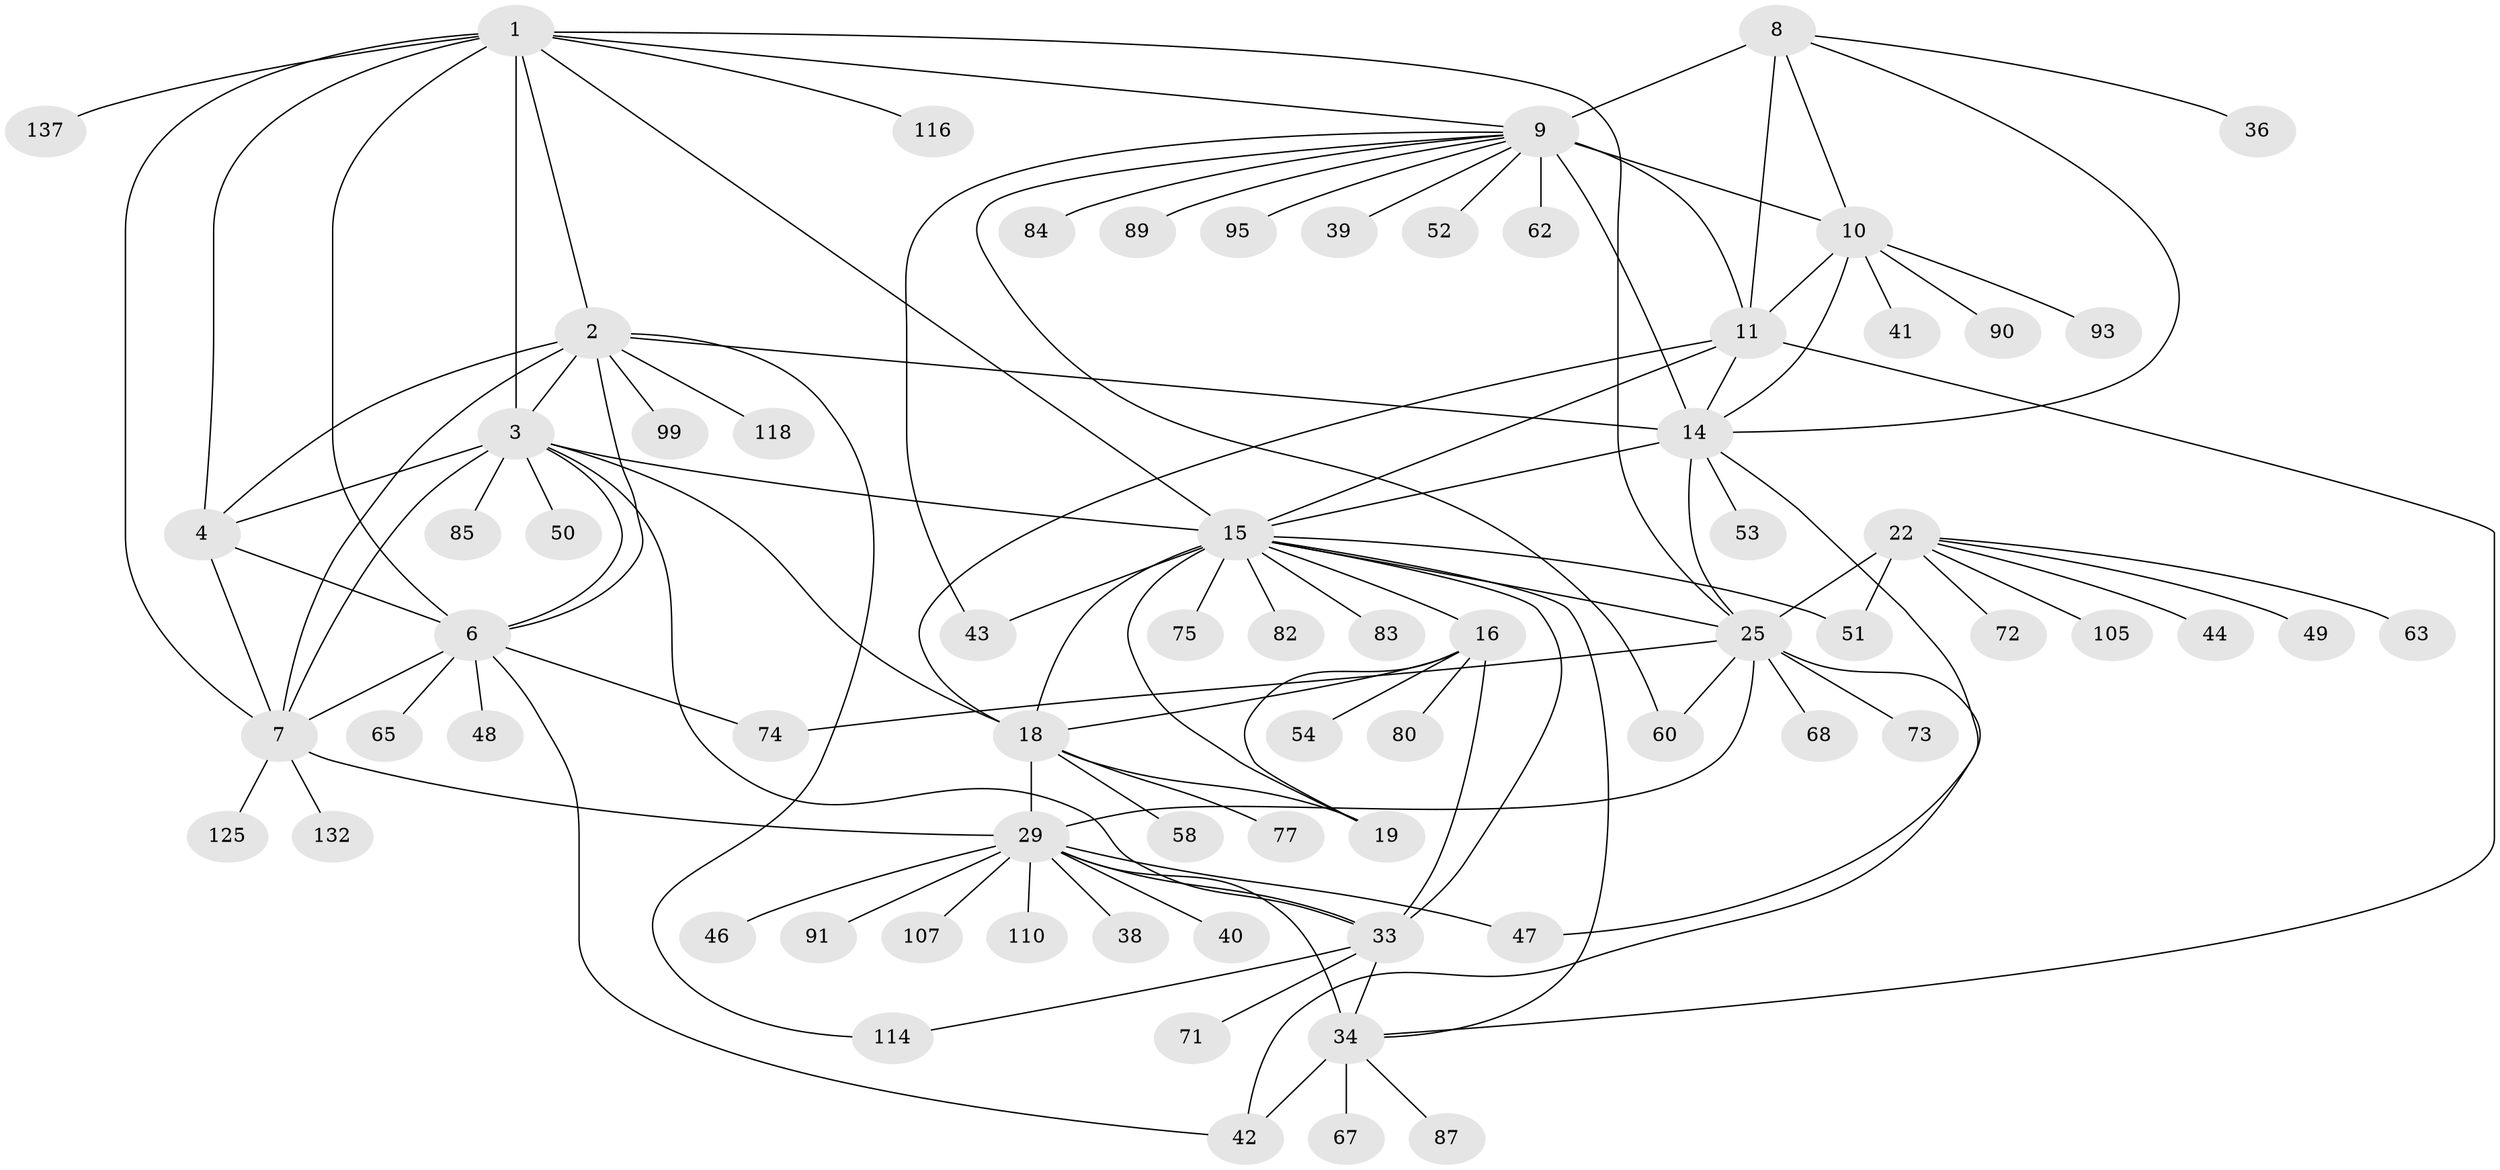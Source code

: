 // original degree distribution, {11: 0.027972027972027972, 10: 0.027972027972027972, 7: 0.013986013986013986, 6: 0.013986013986013986, 13: 0.027972027972027972, 9: 0.04895104895104895, 15: 0.006993006993006993, 8: 0.06993006993006994, 12: 0.006993006993006993, 1: 0.5524475524475524, 3: 0.04195804195804196, 2: 0.14685314685314685, 5: 0.006993006993006993, 4: 0.006993006993006993}
// Generated by graph-tools (version 1.1) at 2025/16/03/09/25 04:16:11]
// undirected, 71 vertices, 113 edges
graph export_dot {
graph [start="1"]
  node [color=gray90,style=filled];
  1;
  2;
  3;
  4 [super="+5+97"];
  6 [super="+55+96+69"];
  7;
  8;
  9 [super="+13+120+12+37"];
  10;
  11;
  14 [super="+81+92+122+56+57"];
  15 [super="+21+70+17+20"];
  16;
  18 [super="+124+135+112+78"];
  19;
  22 [super="+23+26+24+66"];
  25 [super="+27"];
  29 [super="+30+61+31+76"];
  33 [super="+79"];
  34 [super="+35"];
  36;
  38;
  39;
  40;
  41;
  42 [super="+142"];
  43;
  44;
  46;
  47;
  48;
  49;
  50;
  51;
  52;
  53;
  54;
  58 [super="+139"];
  60;
  62;
  63;
  65;
  67 [super="+141"];
  68;
  71 [super="+111"];
  72;
  73;
  74 [super="+106+119"];
  75;
  77;
  80;
  82;
  83;
  84;
  85 [super="+86"];
  87;
  89;
  90;
  91;
  93 [super="+143+115+121"];
  95;
  99;
  105;
  107;
  110;
  114 [super="+134+117"];
  116;
  118;
  125;
  132;
  137;
  1 -- 2;
  1 -- 3;
  1 -- 4 [weight=2];
  1 -- 6;
  1 -- 7;
  1 -- 116;
  1 -- 137;
  1 -- 15;
  1 -- 9;
  1 -- 25;
  2 -- 3;
  2 -- 4 [weight=2];
  2 -- 6;
  2 -- 7;
  2 -- 99;
  2 -- 114;
  2 -- 118;
  2 -- 14;
  3 -- 4 [weight=2];
  3 -- 6;
  3 -- 7;
  3 -- 50;
  3 -- 85;
  3 -- 15;
  3 -- 33;
  3 -- 18;
  4 -- 6 [weight=2];
  4 -- 7 [weight=2];
  6 -- 7;
  6 -- 48;
  6 -- 65;
  6 -- 74;
  6 -- 42;
  7 -- 125;
  7 -- 132;
  7 -- 29;
  8 -- 9 [weight=3];
  8 -- 10;
  8 -- 11;
  8 -- 14;
  8 -- 36;
  9 -- 10 [weight=3];
  9 -- 11 [weight=3];
  9 -- 14 [weight=3];
  9 -- 39;
  9 -- 52;
  9 -- 84;
  9 -- 62;
  9 -- 95;
  9 -- 43;
  9 -- 89;
  9 -- 60;
  10 -- 11;
  10 -- 14;
  10 -- 41;
  10 -- 90;
  10 -- 93;
  11 -- 14;
  11 -- 34;
  11 -- 15;
  11 -- 18;
  14 -- 25;
  14 -- 47;
  14 -- 53;
  14 -- 15;
  15 -- 16 [weight=4];
  15 -- 18 [weight=4];
  15 -- 19 [weight=4];
  15 -- 43;
  15 -- 51;
  15 -- 25;
  15 -- 82;
  15 -- 75;
  15 -- 34;
  15 -- 83;
  15 -- 33;
  16 -- 18;
  16 -- 19;
  16 -- 54;
  16 -- 80;
  16 -- 33;
  18 -- 19;
  18 -- 58;
  18 -- 77;
  18 -- 29;
  22 -- 25 [weight=10];
  22 -- 44;
  22 -- 51;
  22 -- 49;
  22 -- 63;
  22 -- 105;
  22 -- 72;
  25 -- 29;
  25 -- 42;
  25 -- 60;
  25 -- 73;
  25 -- 74;
  25 -- 68;
  29 -- 33 [weight=4];
  29 -- 34 [weight=8];
  29 -- 38;
  29 -- 107;
  29 -- 110;
  29 -- 47;
  29 -- 91;
  29 -- 40;
  29 -- 46;
  33 -- 34 [weight=2];
  33 -- 71;
  33 -- 114;
  34 -- 42;
  34 -- 67;
  34 -- 87;
}
